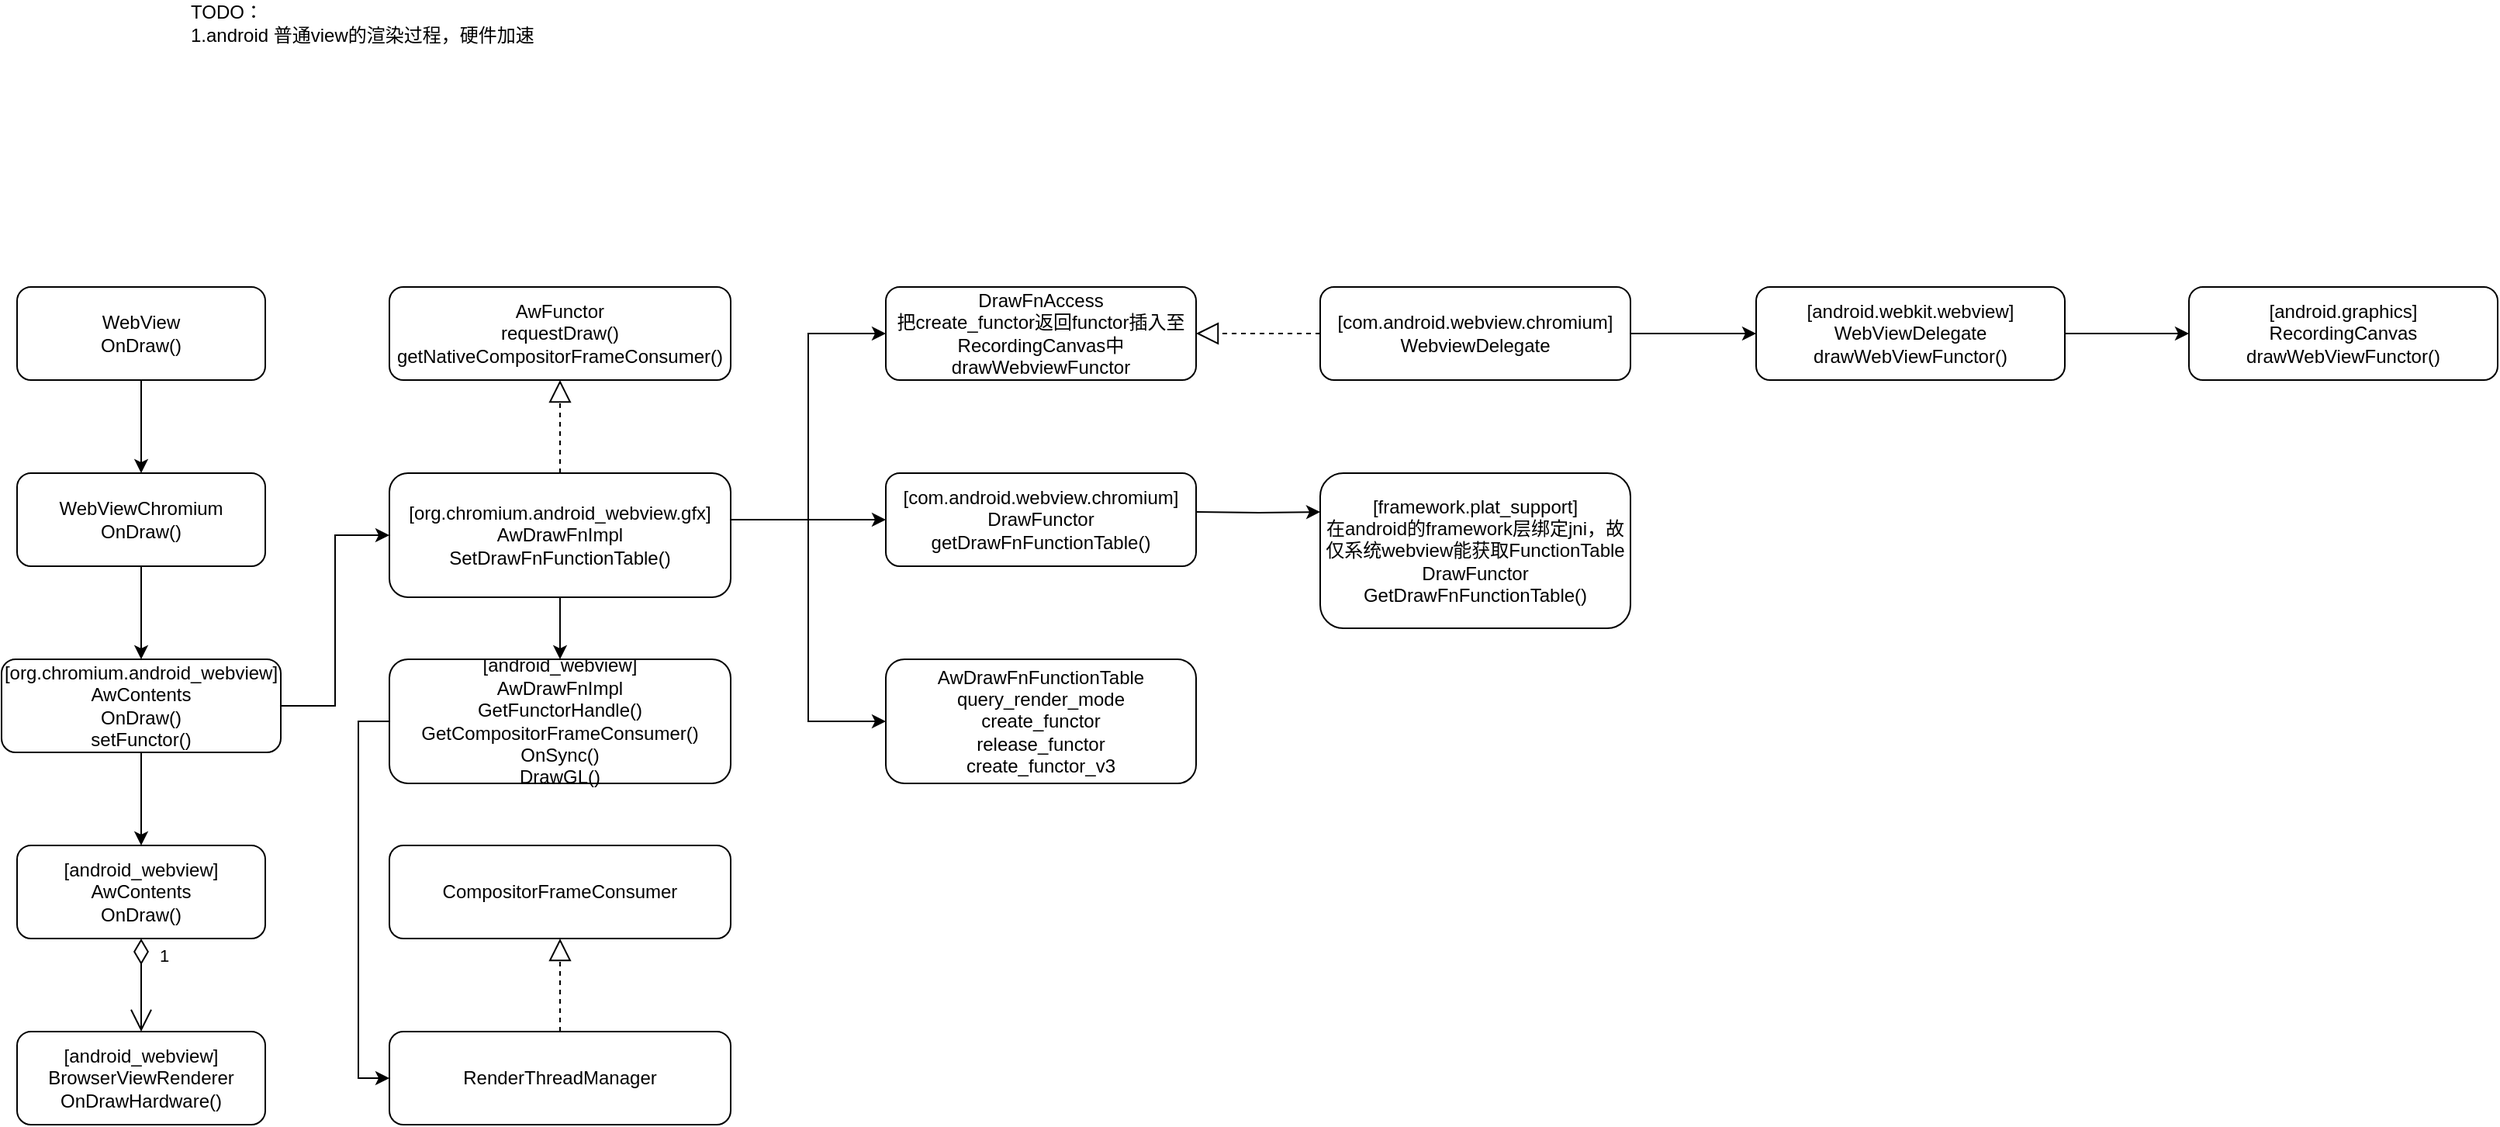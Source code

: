 <mxfile version="13.9.9" type="device"><diagram id="mC3E-igKoHddGJncjtMK" name="第 1 页"><mxGraphModel dx="946" dy="725" grid="1" gridSize="10" guides="1" tooltips="1" connect="1" arrows="1" fold="1" page="1" pageScale="1" pageWidth="827" pageHeight="1169" math="0" shadow="0"><root><mxCell id="0"/><mxCell id="1" parent="0"/><mxCell id="Ulc4J0abtP6i7CzbC7Qt-1" value="TODO：&lt;br&gt;&lt;div style=&quot;&quot;&gt;&lt;span&gt;1.android 普通view的渲染过程，硬件加速&lt;/span&gt;&lt;/div&gt;" style="text;html=1;strokeColor=none;fillColor=none;align=left;verticalAlign=middle;whiteSpace=wrap;rounded=0;" parent="1" vertex="1"><mxGeometry x="230" y="20" width="280" height="20" as="geometry"/></mxCell><mxCell id="KXouPTq0-kwgwZc8s4bT-13" style="edgeStyle=orthogonalEdgeStyle;rounded=0;orthogonalLoop=1;jettySize=auto;html=1;exitX=0.5;exitY=1;exitDx=0;exitDy=0;" parent="1" source="Ulc4J0abtP6i7CzbC7Qt-2" target="Ulc4J0abtP6i7CzbC7Qt-3" edge="1"><mxGeometry relative="1" as="geometry"/></mxCell><mxCell id="Ulc4J0abtP6i7CzbC7Qt-2" value="WebView&lt;br&gt;OnDraw()" style="rounded=1;whiteSpace=wrap;html=1;align=center;" parent="1" vertex="1"><mxGeometry x="120" y="200" width="160" height="60" as="geometry"/></mxCell><mxCell id="KXouPTq0-kwgwZc8s4bT-14" style="edgeStyle=orthogonalEdgeStyle;rounded=0;orthogonalLoop=1;jettySize=auto;html=1;exitX=0.5;exitY=1;exitDx=0;exitDy=0;entryX=0.5;entryY=0;entryDx=0;entryDy=0;" parent="1" source="Ulc4J0abtP6i7CzbC7Qt-3" target="Ulc4J0abtP6i7CzbC7Qt-4" edge="1"><mxGeometry relative="1" as="geometry"/></mxCell><mxCell id="Ulc4J0abtP6i7CzbC7Qt-3" value="WebViewChromium&lt;br&gt;OnDraw()" style="rounded=1;whiteSpace=wrap;html=1;align=center;" parent="1" vertex="1"><mxGeometry x="120" y="320" width="160" height="60" as="geometry"/></mxCell><mxCell id="KXouPTq0-kwgwZc8s4bT-15" style="edgeStyle=orthogonalEdgeStyle;rounded=0;orthogonalLoop=1;jettySize=auto;html=1;exitX=0.5;exitY=1;exitDx=0;exitDy=0;" parent="1" source="Ulc4J0abtP6i7CzbC7Qt-4" target="Ulc4J0abtP6i7CzbC7Qt-6" edge="1"><mxGeometry relative="1" as="geometry"/></mxCell><mxCell id="Ulc4J0abtP6i7CzbC7Qt-4" value="[org.chromium.android_webview]&lt;br&gt;AwContents&lt;br&gt;OnDraw()&lt;br&gt;setFunctor()" style="rounded=1;whiteSpace=wrap;html=1;align=center;" parent="1" vertex="1"><mxGeometry x="110" y="440" width="180" height="60" as="geometry"/></mxCell><mxCell id="Ulc4J0abtP6i7CzbC7Qt-5" value="AwFunctor&lt;br&gt;requestDraw()&lt;br&gt;getNativeCompositorFrameConsumer()" style="rounded=1;whiteSpace=wrap;html=1;align=center;" parent="1" vertex="1"><mxGeometry x="360" y="200" width="220" height="60" as="geometry"/></mxCell><mxCell id="KXouPTq0-kwgwZc8s4bT-17" style="edgeStyle=orthogonalEdgeStyle;rounded=0;orthogonalLoop=1;jettySize=auto;html=1;exitX=1;exitY=0.5;exitDx=0;exitDy=0;entryX=0;entryY=0.5;entryDx=0;entryDy=0;" parent="1" source="Ulc4J0abtP6i7CzbC7Qt-4" target="KXouPTq0-kwgwZc8s4bT-1" edge="1"><mxGeometry relative="1" as="geometry"/></mxCell><mxCell id="Ulc4J0abtP6i7CzbC7Qt-6" value="[android_webview]&lt;br&gt;AwContents&lt;br&gt;OnDraw()" style="rounded=1;whiteSpace=wrap;html=1;align=center;" parent="1" vertex="1"><mxGeometry x="120" y="560" width="160" height="60" as="geometry"/></mxCell><mxCell id="KXouPTq0-kwgwZc8s4bT-3" style="edgeStyle=orthogonalEdgeStyle;rounded=0;orthogonalLoop=1;jettySize=auto;html=1;exitX=1;exitY=0.5;exitDx=0;exitDy=0;entryX=0;entryY=0.5;entryDx=0;entryDy=0;" parent="1" source="KXouPTq0-kwgwZc8s4bT-1" target="KXouPTq0-kwgwZc8s4bT-2" edge="1"><mxGeometry relative="1" as="geometry"><Array as="points"><mxPoint x="580" y="350"/></Array></mxGeometry></mxCell><mxCell id="KXouPTq0-kwgwZc8s4bT-12" style="edgeStyle=orthogonalEdgeStyle;rounded=0;orthogonalLoop=1;jettySize=auto;html=1;exitX=1;exitY=0.5;exitDx=0;exitDy=0;entryX=0;entryY=0.5;entryDx=0;entryDy=0;" parent="1" source="KXouPTq0-kwgwZc8s4bT-1" target="KXouPTq0-kwgwZc8s4bT-4" edge="1"><mxGeometry relative="1" as="geometry"><Array as="points"><mxPoint x="580" y="350"/><mxPoint x="630" y="350"/><mxPoint x="630" y="230"/></Array></mxGeometry></mxCell><mxCell id="KXouPTq0-kwgwZc8s4bT-23" style="edgeStyle=orthogonalEdgeStyle;rounded=0;orthogonalLoop=1;jettySize=auto;html=1;exitX=1;exitY=0.5;exitDx=0;exitDy=0;entryX=0;entryY=0.5;entryDx=0;entryDy=0;" parent="1" source="KXouPTq0-kwgwZc8s4bT-1" target="KXouPTq0-kwgwZc8s4bT-22" edge="1"><mxGeometry relative="1" as="geometry"><Array as="points"><mxPoint x="580" y="350"/><mxPoint x="630" y="350"/><mxPoint x="630" y="480"/></Array></mxGeometry></mxCell><mxCell id="KXouPTq0-kwgwZc8s4bT-25" style="edgeStyle=orthogonalEdgeStyle;rounded=0;orthogonalLoop=1;jettySize=auto;html=1;exitX=0.5;exitY=1;exitDx=0;exitDy=0;" parent="1" source="KXouPTq0-kwgwZc8s4bT-1" target="KXouPTq0-kwgwZc8s4bT-24" edge="1"><mxGeometry relative="1" as="geometry"/></mxCell><mxCell id="KXouPTq0-kwgwZc8s4bT-1" value="[org.chromium.android_webview.gfx]&lt;br&gt;AwDrawFnImpl&lt;br&gt;SetDrawFnFunctionTable()" style="rounded=1;whiteSpace=wrap;html=1;align=center;" parent="1" vertex="1"><mxGeometry x="360" y="320" width="220" height="80" as="geometry"/></mxCell><mxCell id="KXouPTq0-kwgwZc8s4bT-35" style="edgeStyle=orthogonalEdgeStyle;rounded=0;orthogonalLoop=1;jettySize=auto;html=1;entryX=0;entryY=0.25;entryDx=0;entryDy=0;" parent="1" target="KXouPTq0-kwgwZc8s4bT-34" edge="1"><mxGeometry relative="1" as="geometry"><mxPoint x="880" y="345" as="sourcePoint"/></mxGeometry></mxCell><mxCell id="KXouPTq0-kwgwZc8s4bT-2" value="[com.android.webview.chromium]&lt;br&gt;DrawFunctor&lt;br&gt;getDrawFnFunctionTable()" style="rounded=1;whiteSpace=wrap;html=1;align=center;" parent="1" vertex="1"><mxGeometry x="680" y="320" width="200" height="60" as="geometry"/></mxCell><mxCell id="KXouPTq0-kwgwZc8s4bT-4" value="DrawFnAccess&lt;br&gt;把create_functor返回functor插入至RecordingCanvas中&lt;br&gt;drawWebviewFunctor" style="rounded=1;whiteSpace=wrap;html=1;align=center;" parent="1" vertex="1"><mxGeometry x="680" y="200" width="200" height="60" as="geometry"/></mxCell><mxCell id="KXouPTq0-kwgwZc8s4bT-33" style="edgeStyle=orthogonalEdgeStyle;rounded=0;orthogonalLoop=1;jettySize=auto;html=1;exitX=1;exitY=0.5;exitDx=0;exitDy=0;" parent="1" source="KXouPTq0-kwgwZc8s4bT-5" target="KXouPTq0-kwgwZc8s4bT-9" edge="1"><mxGeometry relative="1" as="geometry"/></mxCell><mxCell id="KXouPTq0-kwgwZc8s4bT-5" value="[android.webkit.webview]&lt;br&gt;WebViewDelegate&lt;br&gt;drawWebViewFunctor()" style="rounded=1;whiteSpace=wrap;html=1;align=center;" parent="1" vertex="1"><mxGeometry x="1241" y="200" width="199" height="60" as="geometry"/></mxCell><mxCell id="KXouPTq0-kwgwZc8s4bT-11" style="edgeStyle=orthogonalEdgeStyle;rounded=0;orthogonalLoop=1;jettySize=auto;html=1;" parent="1" source="KXouPTq0-kwgwZc8s4bT-6" target="KXouPTq0-kwgwZc8s4bT-5" edge="1"><mxGeometry relative="1" as="geometry"><Array as="points"><mxPoint x="1160" y="230"/></Array></mxGeometry></mxCell><mxCell id="KXouPTq0-kwgwZc8s4bT-6" value="[com.android.webview.chromium]&lt;br&gt;WebviewDelegate" style="rounded=1;whiteSpace=wrap;html=1;align=center;" parent="1" vertex="1"><mxGeometry x="960" y="200" width="200" height="60" as="geometry"/></mxCell><mxCell id="KXouPTq0-kwgwZc8s4bT-7" value="" style="endArrow=block;dashed=1;endFill=0;endSize=12;html=1;exitX=0;exitY=0.5;exitDx=0;exitDy=0;entryX=1;entryY=0.5;entryDx=0;entryDy=0;" parent="1" source="KXouPTq0-kwgwZc8s4bT-6" target="KXouPTq0-kwgwZc8s4bT-4" edge="1"><mxGeometry width="160" relative="1" as="geometry"><mxPoint x="1010" y="420" as="sourcePoint"/><mxPoint x="1170" y="420" as="targetPoint"/></mxGeometry></mxCell><mxCell id="KXouPTq0-kwgwZc8s4bT-9" value="[android.graphics]&lt;br&gt;RecordingCanvas&lt;br&gt;drawWebViewFunctor()" style="rounded=1;whiteSpace=wrap;html=1;align=center;" parent="1" vertex="1"><mxGeometry x="1520" y="200" width="199" height="60" as="geometry"/></mxCell><mxCell id="KXouPTq0-kwgwZc8s4bT-19" value="RenderThreadManager" style="rounded=1;whiteSpace=wrap;html=1;align=center;" parent="1" vertex="1"><mxGeometry x="360" y="680" width="220" height="60" as="geometry"/></mxCell><mxCell id="KXouPTq0-kwgwZc8s4bT-20" value="CompositorFrameConsumer" style="rounded=1;whiteSpace=wrap;html=1;align=center;" parent="1" vertex="1"><mxGeometry x="360" y="560" width="220" height="60" as="geometry"/></mxCell><mxCell id="KXouPTq0-kwgwZc8s4bT-21" value="" style="endArrow=block;dashed=1;endFill=0;endSize=12;html=1;exitX=0.5;exitY=0;exitDx=0;exitDy=0;" parent="1" source="KXouPTq0-kwgwZc8s4bT-19" target="KXouPTq0-kwgwZc8s4bT-20" edge="1"><mxGeometry width="160" relative="1" as="geometry"><mxPoint x="570" y="520" as="sourcePoint"/><mxPoint x="730" y="520" as="targetPoint"/></mxGeometry></mxCell><mxCell id="KXouPTq0-kwgwZc8s4bT-22" value="AwDrawFnFunctionTable&lt;br&gt;query_render_mode&lt;br&gt;create_functor&lt;br&gt;release_functor&lt;br&gt;create_functor_v3" style="rounded=1;whiteSpace=wrap;html=1;align=center;" parent="1" vertex="1"><mxGeometry x="680" y="440" width="200" height="80" as="geometry"/></mxCell><mxCell id="KXouPTq0-kwgwZc8s4bT-26" style="edgeStyle=orthogonalEdgeStyle;rounded=0;orthogonalLoop=1;jettySize=auto;html=1;exitX=0;exitY=0.5;exitDx=0;exitDy=0;entryX=0;entryY=0.5;entryDx=0;entryDy=0;" parent="1" source="KXouPTq0-kwgwZc8s4bT-24" target="KXouPTq0-kwgwZc8s4bT-19" edge="1"><mxGeometry relative="1" as="geometry"/></mxCell><mxCell id="KXouPTq0-kwgwZc8s4bT-24" value="[android_webview]&lt;br&gt;AwDrawFnImpl&lt;br&gt;GetFunctorHandle()&lt;br&gt;GetCompositorFrameConsumer()&lt;br&gt;OnSync()&lt;br&gt;DrawGL()" style="rounded=1;whiteSpace=wrap;html=1;align=center;" parent="1" vertex="1"><mxGeometry x="360" y="440" width="220" height="80" as="geometry"/></mxCell><mxCell id="KXouPTq0-kwgwZc8s4bT-27" value="" style="endArrow=block;dashed=1;endFill=0;endSize=12;html=1;exitX=0.5;exitY=0;exitDx=0;exitDy=0;" parent="1" source="KXouPTq0-kwgwZc8s4bT-1" target="Ulc4J0abtP6i7CzbC7Qt-5" edge="1"><mxGeometry width="160" relative="1" as="geometry"><mxPoint x="471" y="330" as="sourcePoint"/><mxPoint x="480" y="630" as="targetPoint"/></mxGeometry></mxCell><mxCell id="KXouPTq0-kwgwZc8s4bT-30" value="[android_webview]&lt;br&gt;BrowserViewRenderer&lt;br&gt;OnDrawHardware()" style="rounded=1;whiteSpace=wrap;html=1;align=center;" parent="1" vertex="1"><mxGeometry x="120" y="680" width="160" height="60" as="geometry"/></mxCell><mxCell id="KXouPTq0-kwgwZc8s4bT-31" value="1" style="endArrow=open;html=1;endSize=12;startArrow=diamondThin;startSize=14;startFill=0;edgeStyle=orthogonalEdgeStyle;align=left;verticalAlign=bottom;exitX=0.5;exitY=1;exitDx=0;exitDy=0;entryX=0.5;entryY=0;entryDx=0;entryDy=0;" parent="1" source="Ulc4J0abtP6i7CzbC7Qt-6" target="KXouPTq0-kwgwZc8s4bT-30" edge="1"><mxGeometry x="-0.333" y="10" relative="1" as="geometry"><mxPoint x="710" y="600" as="sourcePoint"/><mxPoint x="870" y="600" as="targetPoint"/><mxPoint as="offset"/></mxGeometry></mxCell><mxCell id="KXouPTq0-kwgwZc8s4bT-34" value="[framework.plat_support]&lt;br&gt;在android的framework层绑定jni，故仅系统webview能获取FunctionTable&lt;br&gt;DrawFunctor&lt;br&gt;GetDrawFnFunctionTable()" style="rounded=1;whiteSpace=wrap;html=1;align=center;" parent="1" vertex="1"><mxGeometry x="960" y="320" width="200" height="100" as="geometry"/></mxCell></root></mxGraphModel></diagram></mxfile>